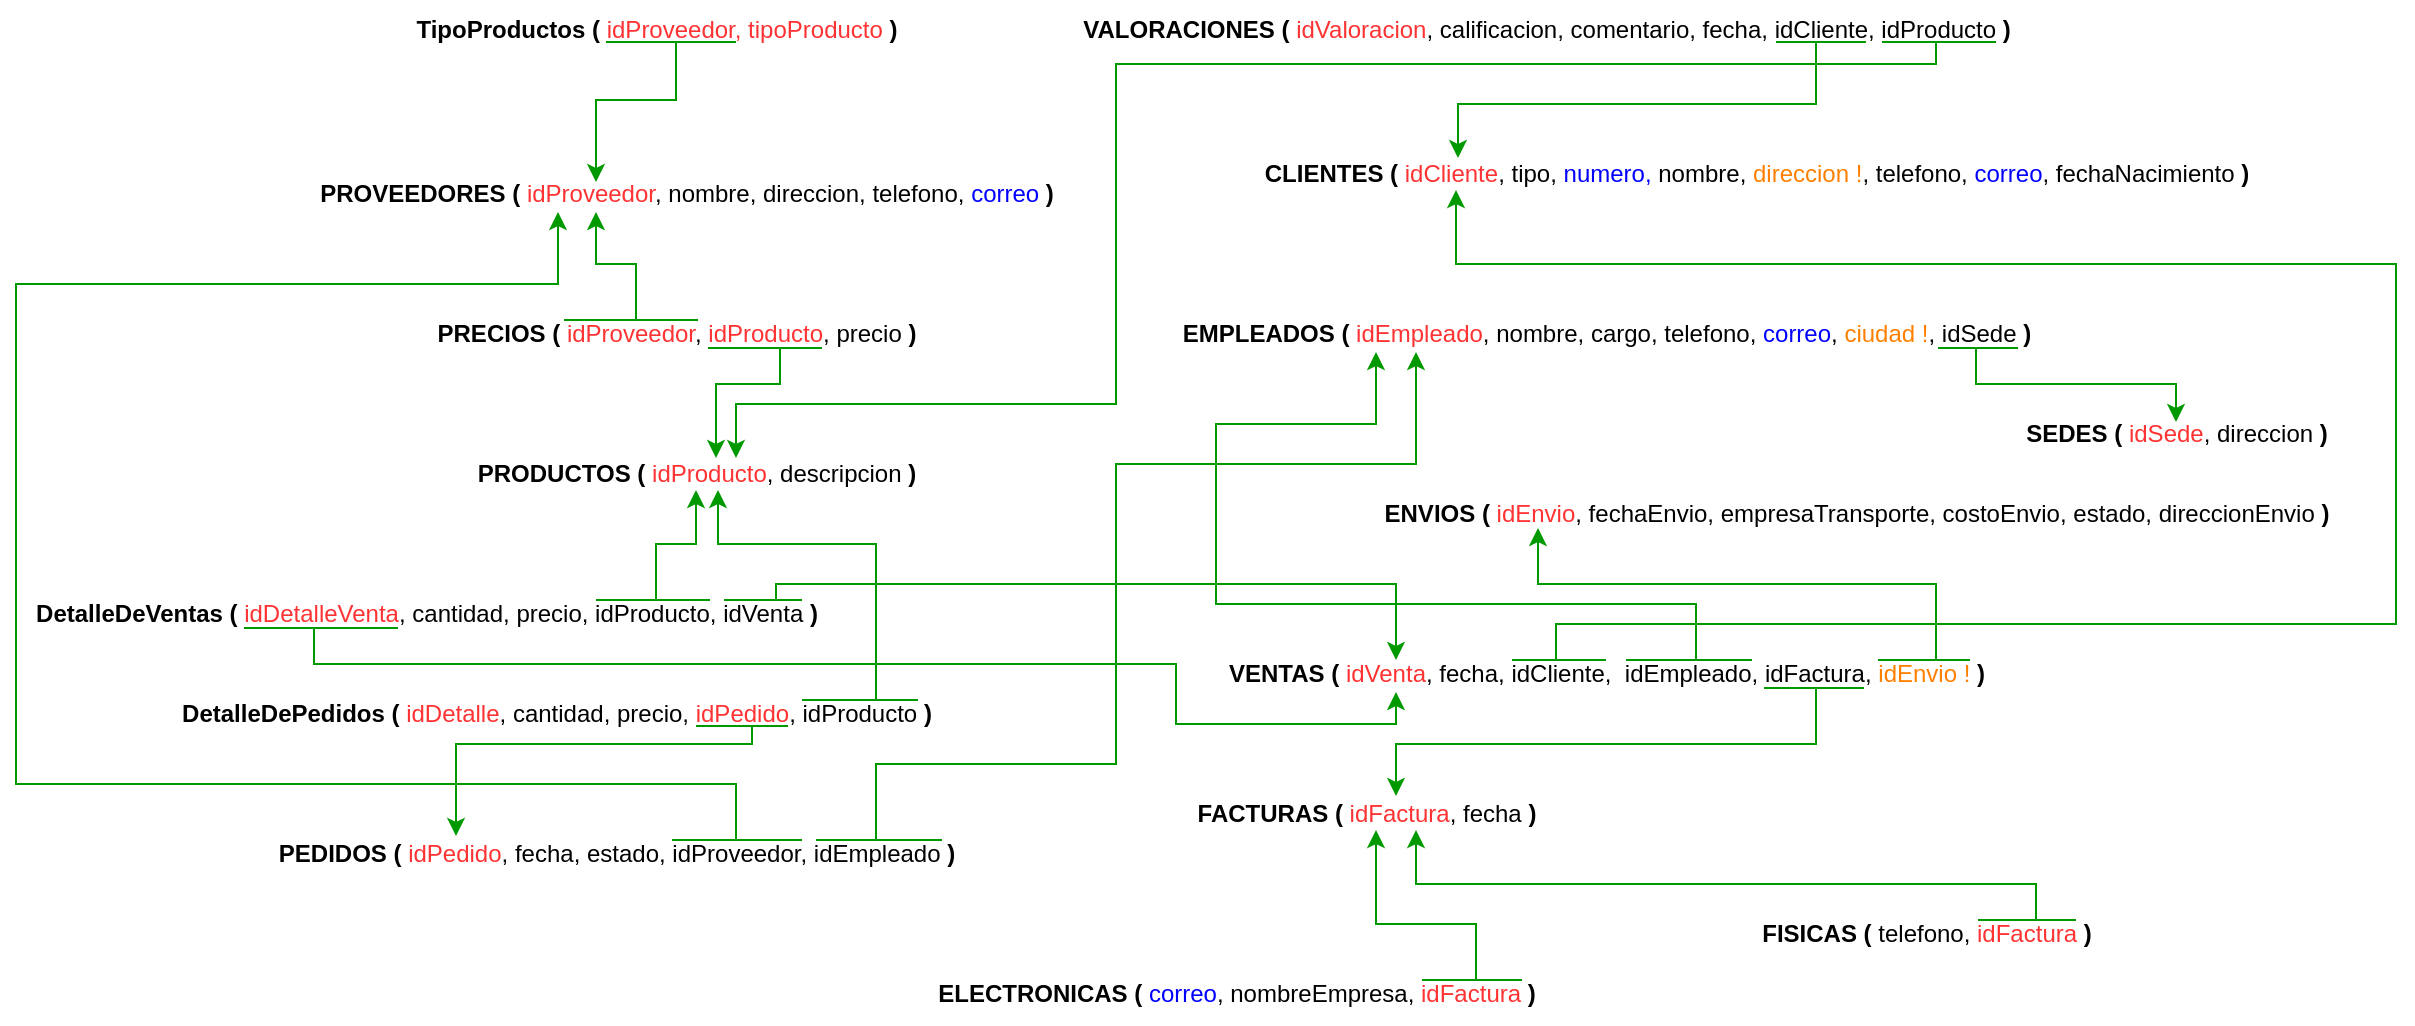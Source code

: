 <mxfile version="26.2.4">
  <diagram name="Page-1" id="vnwVTGdykq9bsmPiDX1v">
    <mxGraphModel dx="2195" dy="786" grid="1" gridSize="10" guides="1" tooltips="1" connect="1" arrows="1" fold="1" page="1" pageScale="1" pageWidth="850" pageHeight="1100" math="0" shadow="0">
      <root>
        <mxCell id="0" />
        <mxCell id="1" parent="0" />
        <mxCell id="ADcO-ZLbUS9zhfLn5ZK5-2" value="&lt;b&gt;PROVEEDORES ( &lt;/b&gt;&lt;font style=&quot;color: rgb(255, 51, 51);&quot;&gt;idProveedor&lt;/font&gt;, nombre, direccion, telefono, &lt;font style=&quot;color: rgb(0, 0, 255);&quot;&gt;correo&lt;/font&gt;&lt;b&gt;&amp;nbsp;)&lt;/b&gt;" style="text;html=1;align=center;verticalAlign=middle;resizable=0;points=[];autosize=1;" parent="1" vertex="1">
          <mxGeometry x="30" y="310" width="390" height="30" as="geometry" />
        </mxCell>
        <mxCell id="ADcO-ZLbUS9zhfLn5ZK5-4" value="&lt;b&gt;PRODUCTOS ( &lt;/b&gt;&lt;font style=&quot;color: rgb(255, 51, 51);&quot;&gt;i&lt;/font&gt;&lt;font style=&quot;color: rgb(255, 51, 51);&quot;&gt;dProducto&lt;/font&gt;, descripcion&lt;b&gt;&amp;nbsp;)&lt;/b&gt;" style="text;html=1;align=center;verticalAlign=middle;resizable=0;points=[];autosize=1;" parent="1" vertex="1">
          <mxGeometry x="110" y="450" width="240" height="30" as="geometry" />
        </mxCell>
        <mxCell id="ADcO-ZLbUS9zhfLn5ZK5-29" style="edgeStyle=orthogonalEdgeStyle;rounded=0;orthogonalLoop=1;jettySize=auto;html=1;strokeColor=#009900;" parent="1" edge="1">
          <mxGeometry relative="1" as="geometry">
            <mxPoint x="240" y="457" as="targetPoint" />
            <mxPoint x="272" y="402" as="sourcePoint" />
            <Array as="points">
              <mxPoint x="272" y="420" />
              <mxPoint x="240" y="420" />
            </Array>
          </mxGeometry>
        </mxCell>
        <mxCell id="ADcO-ZLbUS9zhfLn5ZK5-32" style="edgeStyle=orthogonalEdgeStyle;rounded=0;orthogonalLoop=1;jettySize=auto;html=1;strokeColor=#009900;" parent="1" edge="1">
          <mxGeometry relative="1" as="geometry">
            <mxPoint x="180" y="334" as="targetPoint" />
            <mxPoint x="200" y="388" as="sourcePoint" />
            <Array as="points">
              <mxPoint x="200" y="360" />
              <mxPoint x="180" y="360" />
            </Array>
          </mxGeometry>
        </mxCell>
        <mxCell id="ADcO-ZLbUS9zhfLn5ZK5-5" value="&lt;b&gt;PRECIOS ( &lt;/b&gt;&lt;font style=&quot;color: rgb(255, 51, 51);&quot;&gt;idProveedor&lt;/font&gt;, &lt;font style=&quot;color: rgb(255, 51, 51);&quot;&gt;idProducto&lt;/font&gt;, precio&lt;b&gt;&amp;nbsp;)&lt;/b&gt;" style="text;html=1;align=center;verticalAlign=middle;resizable=0;points=[];autosize=1;" parent="1" vertex="1">
          <mxGeometry x="90" y="380" width="260" height="30" as="geometry" />
        </mxCell>
        <mxCell id="ADcO-ZLbUS9zhfLn5ZK5-38" style="edgeStyle=orthogonalEdgeStyle;rounded=0;orthogonalLoop=1;jettySize=auto;html=1;strokeColor=#009900;" parent="1" edge="1">
          <mxGeometry relative="1" as="geometry">
            <mxPoint x="110" y="646" as="targetPoint" />
            <mxPoint x="258" y="591" as="sourcePoint" />
            <Array as="points">
              <mxPoint x="258" y="600" />
              <mxPoint x="110" y="600" />
            </Array>
          </mxGeometry>
        </mxCell>
        <mxCell id="ADcO-ZLbUS9zhfLn5ZK5-41" style="edgeStyle=orthogonalEdgeStyle;rounded=0;orthogonalLoop=1;jettySize=auto;html=1;strokeColor=#009900;" parent="1" edge="1">
          <mxGeometry relative="1" as="geometry">
            <mxPoint x="241" y="473" as="targetPoint" />
            <mxPoint x="320" y="578" as="sourcePoint" />
            <Array as="points">
              <mxPoint x="320" y="528" />
              <mxPoint x="320" y="500" />
              <mxPoint x="241" y="500" />
            </Array>
          </mxGeometry>
        </mxCell>
        <mxCell id="ADcO-ZLbUS9zhfLn5ZK5-8" value="&lt;b&gt;DetalleDePedidos ( &lt;/b&gt;&lt;font style=&quot;color: rgb(255, 51, 51);&quot;&gt;idDetalle&lt;/font&gt;, cantidad, precio, &lt;font style=&quot;color: rgb(255, 51, 51);&quot;&gt;idPedido&lt;/font&gt;, idProducto&lt;b&gt;&amp;nbsp;)&lt;/b&gt;" style="text;html=1;align=center;verticalAlign=middle;resizable=0;points=[];autosize=1;" parent="1" vertex="1">
          <mxGeometry x="-40" y="570" width="400" height="30" as="geometry" />
        </mxCell>
        <mxCell id="ADcO-ZLbUS9zhfLn5ZK5-43" style="edgeStyle=orthogonalEdgeStyle;rounded=0;orthogonalLoop=1;jettySize=auto;html=1;strokeColor=#009900;" parent="1" edge="1">
          <mxGeometry relative="1" as="geometry">
            <mxPoint x="161" y="334" as="targetPoint" />
            <mxPoint x="250" y="648" as="sourcePoint" />
            <Array as="points">
              <mxPoint x="250" y="620" />
              <mxPoint x="-110" y="620" />
              <mxPoint x="-110" y="370" />
              <mxPoint x="161" y="370" />
            </Array>
          </mxGeometry>
        </mxCell>
        <mxCell id="ADcO-ZLbUS9zhfLn5ZK5-45" style="edgeStyle=orthogonalEdgeStyle;rounded=0;orthogonalLoop=1;jettySize=auto;html=1;strokeColor=#009900;" parent="1" edge="1">
          <mxGeometry relative="1" as="geometry">
            <mxPoint x="590" y="404" as="targetPoint" />
            <mxPoint x="320" y="648" as="sourcePoint" />
            <Array as="points">
              <mxPoint x="320" y="610" />
              <mxPoint x="440" y="610" />
              <mxPoint x="440" y="460" />
              <mxPoint x="590" y="460" />
            </Array>
          </mxGeometry>
        </mxCell>
        <mxCell id="ADcO-ZLbUS9zhfLn5ZK5-9" value="&lt;b&gt;PEDIDOS ( &lt;/b&gt;&lt;font style=&quot;color: rgb(255, 51, 51);&quot;&gt;idPedido&lt;/font&gt;, fecha, estado, idProveedor, idEmpleado&lt;b&gt; )&lt;/b&gt;" style="text;html=1;align=center;verticalAlign=middle;resizable=0;points=[];autosize=1;" parent="1" vertex="1">
          <mxGeometry x="10" y="640" width="360" height="30" as="geometry" />
        </mxCell>
        <mxCell id="ADcO-ZLbUS9zhfLn5ZK5-47" style="edgeStyle=orthogonalEdgeStyle;rounded=0;orthogonalLoop=1;jettySize=auto;html=1;strokeColor=#009900;" parent="1" edge="1">
          <mxGeometry relative="1" as="geometry">
            <mxPoint x="230" y="473" as="targetPoint" />
            <mxPoint x="210" y="528" as="sourcePoint" />
            <Array as="points">
              <mxPoint x="210" y="500" />
              <mxPoint x="230" y="500" />
            </Array>
          </mxGeometry>
        </mxCell>
        <mxCell id="ADcO-ZLbUS9zhfLn5ZK5-51" style="edgeStyle=orthogonalEdgeStyle;rounded=0;orthogonalLoop=1;jettySize=auto;html=1;strokeColor=#009900;" parent="1" edge="1">
          <mxGeometry relative="1" as="geometry">
            <mxPoint x="580" y="558" as="targetPoint" />
            <mxPoint x="270" y="528" as="sourcePoint" />
            <Array as="points">
              <mxPoint x="270" y="520" />
              <mxPoint x="580" y="520" />
            </Array>
          </mxGeometry>
        </mxCell>
        <mxCell id="VMj_ki6ORWQRIXBd5YlC-2" style="edgeStyle=orthogonalEdgeStyle;rounded=0;orthogonalLoop=1;jettySize=auto;html=1;strokeColor=#009900;" edge="1" parent="1">
          <mxGeometry relative="1" as="geometry">
            <mxPoint x="580" y="574" as="targetPoint" />
            <mxPoint x="39" y="542" as="sourcePoint" />
            <Array as="points">
              <mxPoint x="39" y="560" />
              <mxPoint x="470" y="560" />
              <mxPoint x="470" y="590" />
              <mxPoint x="580" y="590" />
            </Array>
          </mxGeometry>
        </mxCell>
        <mxCell id="ADcO-ZLbUS9zhfLn5ZK5-10" value="&lt;b&gt;DetalleDeVentas ( &lt;/b&gt;&lt;font style=&quot;color: rgb(255, 51, 51);&quot;&gt;idDetalleVenta&lt;/font&gt;, cantidad, precio, idProducto, idVenta&lt;b&gt;&amp;nbsp;)&lt;/b&gt;" style="text;html=1;align=center;verticalAlign=middle;resizable=0;points=[];autosize=1;" parent="1" vertex="1">
          <mxGeometry x="-110" y="520" width="410" height="30" as="geometry" />
        </mxCell>
        <mxCell id="ADcO-ZLbUS9zhfLn5ZK5-52" style="edgeStyle=orthogonalEdgeStyle;rounded=0;orthogonalLoop=1;jettySize=auto;html=1;strokeColor=#009900;" parent="1" edge="1">
          <mxGeometry relative="1" as="geometry">
            <mxPoint x="610" y="323" as="targetPoint" />
            <mxPoint x="660" y="558" as="sourcePoint" />
            <Array as="points">
              <mxPoint x="660" y="540" />
              <mxPoint x="1080" y="540" />
              <mxPoint x="1080" y="360" />
              <mxPoint x="610" y="360" />
            </Array>
          </mxGeometry>
        </mxCell>
        <mxCell id="ADcO-ZLbUS9zhfLn5ZK5-55" style="edgeStyle=orthogonalEdgeStyle;rounded=0;orthogonalLoop=1;jettySize=auto;html=1;strokeColor=#009900;" parent="1" edge="1">
          <mxGeometry relative="1" as="geometry">
            <mxPoint x="570" y="404" as="targetPoint" />
            <mxPoint x="730" y="558" as="sourcePoint" />
            <Array as="points">
              <mxPoint x="730" y="530" />
              <mxPoint x="490" y="530" />
              <mxPoint x="490" y="440" />
              <mxPoint x="570" y="440" />
            </Array>
          </mxGeometry>
        </mxCell>
        <mxCell id="ADcO-ZLbUS9zhfLn5ZK5-56" style="edgeStyle=orthogonalEdgeStyle;rounded=0;orthogonalLoop=1;jettySize=auto;html=1;strokeColor=#009900;" parent="1" edge="1">
          <mxGeometry relative="1" as="geometry">
            <mxPoint x="580" y="626" as="targetPoint" />
            <mxPoint x="790" y="572" as="sourcePoint" />
            <Array as="points">
              <mxPoint x="790" y="600" />
              <mxPoint x="580" y="600" />
            </Array>
          </mxGeometry>
        </mxCell>
        <mxCell id="ADcO-ZLbUS9zhfLn5ZK5-58" style="edgeStyle=orthogonalEdgeStyle;rounded=0;orthogonalLoop=1;jettySize=auto;html=1;strokeColor=#009900;" parent="1" edge="1">
          <mxGeometry relative="1" as="geometry">
            <mxPoint x="651" y="492" as="targetPoint" />
            <mxPoint x="850" y="558" as="sourcePoint" />
            <Array as="points">
              <mxPoint x="850" y="520" />
              <mxPoint x="651" y="520" />
            </Array>
          </mxGeometry>
        </mxCell>
        <mxCell id="ADcO-ZLbUS9zhfLn5ZK5-12" value="&lt;b&gt;VENTAS (&lt;font style=&quot;color: rgb(255, 51, 51);&quot;&gt; &lt;/font&gt;&lt;/b&gt;&lt;font style=&quot;color: rgb(255, 51, 51);&quot;&gt;idVenta&lt;/font&gt;, fecha, idCliente,&amp;nbsp;&lt;b&gt;&amp;nbsp;&lt;/b&gt;idEmpleado, idFactura,&lt;font style=&quot;color: rgb(255, 128, 0);&quot;&gt; idEnvio !&amp;nbsp;&lt;/font&gt;&lt;b&gt;)&lt;/b&gt;" style="text;html=1;align=center;verticalAlign=middle;resizable=0;points=[];autosize=1;" parent="1" vertex="1">
          <mxGeometry x="485" y="550" width="400" height="30" as="geometry" />
        </mxCell>
        <mxCell id="ADcO-ZLbUS9zhfLn5ZK5-13" value="&lt;b&gt;CLIENTES ( &lt;/b&gt;&lt;font style=&quot;color: rgb(255, 51, 51);&quot;&gt;idCliente&lt;/font&gt;, tipo, &lt;font style=&quot;color: rgb(0, 0, 255);&quot;&gt;numero,&amp;nbsp;&lt;/font&gt;nombre, &lt;font style=&quot;color: rgb(255, 128, 0);&quot;&gt;direccion !&lt;/font&gt;, telefono, &lt;font style=&quot;color: rgb(0, 0, 255);&quot;&gt;correo&lt;/font&gt;, fechaNacimiento&lt;b&gt;&amp;nbsp;)&lt;/b&gt;" style="text;html=1;align=center;verticalAlign=middle;resizable=0;points=[];autosize=1;" parent="1" vertex="1">
          <mxGeometry x="500" y="300" width="520" height="30" as="geometry" />
        </mxCell>
        <mxCell id="ADcO-ZLbUS9zhfLn5ZK5-14" value="&lt;b&gt;ENVIOS ( &lt;/b&gt;&lt;font style=&quot;color: rgb(255, 51, 51);&quot;&gt;idEnvio&lt;/font&gt;, fechaEnvio, empresaTransporte, costoEnvio, estado, direccionEnvio&lt;b&gt;&amp;nbsp;)&lt;/b&gt;" style="text;html=1;align=center;verticalAlign=middle;resizable=0;points=[];autosize=1;" parent="1" vertex="1">
          <mxGeometry x="560" y="470" width="500" height="30" as="geometry" />
        </mxCell>
        <mxCell id="ADcO-ZLbUS9zhfLn5ZK5-16" value="&lt;b&gt;FACTURAS ( &lt;/b&gt;&lt;font style=&quot;color: rgb(255, 51, 51);&quot;&gt;idFactura&lt;/font&gt;, fecha&lt;b&gt;&amp;nbsp;)&lt;/b&gt;" style="text;html=1;align=center;verticalAlign=middle;resizable=0;points=[];autosize=1;strokeColor=none;fillColor=none;" parent="1" vertex="1">
          <mxGeometry x="470" y="620" width="190" height="30" as="geometry" />
        </mxCell>
        <mxCell id="ADcO-ZLbUS9zhfLn5ZK5-62" style="edgeStyle=orthogonalEdgeStyle;rounded=0;orthogonalLoop=1;jettySize=auto;html=1;strokeColor=#009900;" parent="1" edge="1">
          <mxGeometry relative="1" as="geometry">
            <mxPoint x="570" y="643" as="targetPoint" />
            <mxPoint x="620" y="718" as="sourcePoint" />
            <Array as="points">
              <mxPoint x="620" y="690" />
              <mxPoint x="570" y="690" />
            </Array>
          </mxGeometry>
        </mxCell>
        <mxCell id="ADcO-ZLbUS9zhfLn5ZK5-17" value="&lt;b&gt;ELECTRONICAS ( &lt;/b&gt;&lt;font style=&quot;color: rgb(0, 0, 255);&quot;&gt;correo&lt;/font&gt;, nombreEmpresa, &lt;font style=&quot;color: rgb(255, 51, 51);&quot;&gt;idFactura&lt;/font&gt;&lt;b&gt;&lt;font style=&quot;color: rgb(255, 51, 51);&quot;&gt; &lt;/font&gt;)&lt;/b&gt;" style="text;html=1;align=center;verticalAlign=middle;resizable=0;points=[];autosize=1;strokeColor=none;fillColor=none;" parent="1" vertex="1">
          <mxGeometry x="340" y="710" width="320" height="30" as="geometry" />
        </mxCell>
        <mxCell id="ADcO-ZLbUS9zhfLn5ZK5-60" style="edgeStyle=orthogonalEdgeStyle;rounded=0;orthogonalLoop=1;jettySize=auto;html=1;strokeColor=#009900;" parent="1" edge="1">
          <mxGeometry relative="1" as="geometry">
            <mxPoint x="590" y="643" as="targetPoint" />
            <mxPoint x="900" y="688" as="sourcePoint" />
            <Array as="points">
              <mxPoint x="900" y="670" />
              <mxPoint x="590" y="670" />
              <mxPoint x="590" y="644" />
            </Array>
          </mxGeometry>
        </mxCell>
        <mxCell id="ADcO-ZLbUS9zhfLn5ZK5-18" value="&lt;b&gt;FISICAS ( &lt;/b&gt;telefono, &lt;font style=&quot;color: rgb(255, 51, 51);&quot;&gt;idFactura&lt;/font&gt;&lt;b&gt;&amp;nbsp;)&lt;/b&gt;" style="text;html=1;align=center;verticalAlign=middle;resizable=0;points=[];autosize=1;strokeColor=none;fillColor=none;" parent="1" vertex="1">
          <mxGeometry x="750" y="680" width="190" height="30" as="geometry" />
        </mxCell>
        <mxCell id="ADcO-ZLbUS9zhfLn5ZK5-69" style="edgeStyle=orthogonalEdgeStyle;rounded=0;orthogonalLoop=1;jettySize=auto;html=1;strokeColor=#009900;" parent="1" edge="1">
          <mxGeometry relative="1" as="geometry">
            <mxPoint x="250.0" y="457" as="targetPoint" />
            <mxPoint x="850" y="249" as="sourcePoint" />
            <Array as="points">
              <mxPoint x="850" y="260" />
              <mxPoint x="440" y="260" />
              <mxPoint x="440" y="430" />
              <mxPoint x="250" y="430" />
            </Array>
          </mxGeometry>
        </mxCell>
        <mxCell id="ADcO-ZLbUS9zhfLn5ZK5-70" style="edgeStyle=orthogonalEdgeStyle;rounded=0;orthogonalLoop=1;jettySize=auto;html=1;strokeColor=#009900;" parent="1" edge="1">
          <mxGeometry relative="1" as="geometry">
            <mxPoint x="611" y="307" as="targetPoint" />
            <mxPoint x="790" y="249" as="sourcePoint" />
            <Array as="points">
              <mxPoint x="790" y="280" />
              <mxPoint x="611" y="280" />
              <mxPoint x="611" y="290" />
            </Array>
          </mxGeometry>
        </mxCell>
        <mxCell id="ADcO-ZLbUS9zhfLn5ZK5-19" value="&lt;b&gt;VALORACIONES ( &lt;/b&gt;&lt;font style=&quot;color: rgb(255, 51, 51);&quot;&gt;idValoracion&lt;/font&gt;, calificacion, comentario, fecha, idCliente, idProducto&lt;b&gt;&amp;nbsp;)&lt;/b&gt;" style="text;html=1;align=center;verticalAlign=middle;resizable=0;points=[];autosize=1;" parent="1" vertex="1">
          <mxGeometry x="410" y="228" width="490" height="30" as="geometry" />
        </mxCell>
        <mxCell id="ADcO-ZLbUS9zhfLn5ZK5-66" style="edgeStyle=orthogonalEdgeStyle;rounded=0;orthogonalLoop=1;jettySize=auto;html=1;strokeColor=#009900;" parent="1" edge="1">
          <mxGeometry relative="1" as="geometry">
            <mxPoint x="970" y="439" as="targetPoint" />
            <mxPoint x="870" y="402" as="sourcePoint" />
            <Array as="points">
              <mxPoint x="870" y="420" />
              <mxPoint x="970" y="420" />
            </Array>
          </mxGeometry>
        </mxCell>
        <mxCell id="ADcO-ZLbUS9zhfLn5ZK5-20" value="&lt;b&gt;EMPLEADOS ( &lt;/b&gt;&lt;font style=&quot;color: rgb(255, 51, 51);&quot;&gt;idEmpleado&lt;/font&gt;, nombre, cargo, telefono, &lt;font style=&quot;color: rgb(0, 0, 255);&quot;&gt;correo&lt;/font&gt;, &lt;font style=&quot;color: rgb(255, 128, 0);&quot;&gt;ciudad !&lt;/font&gt;, &lt;font style=&quot;color: rgb(0, 0, 0);&quot;&gt;idSede&lt;/font&gt;&amp;nbsp;&lt;b&gt;)&lt;/b&gt;" style="text;html=1;align=center;verticalAlign=middle;resizable=0;points=[];autosize=1;" parent="1" vertex="1">
          <mxGeometry x="460" y="380" width="450" height="30" as="geometry" />
        </mxCell>
        <mxCell id="ADcO-ZLbUS9zhfLn5ZK5-22" value="&lt;b&gt;SEDES ( &lt;/b&gt;&lt;font style=&quot;color: rgb(255, 51, 51);&quot;&gt;idSede&lt;/font&gt;, direccion&lt;b&gt; )&lt;/b&gt;" style="text;html=1;align=center;verticalAlign=middle;resizable=0;points=[];autosize=1;strokeColor=none;fillColor=none;" parent="1" vertex="1">
          <mxGeometry x="885" y="430" width="170" height="30" as="geometry" />
        </mxCell>
        <mxCell id="ADcO-ZLbUS9zhfLn5ZK5-36" style="edgeStyle=orthogonalEdgeStyle;rounded=0;orthogonalLoop=1;jettySize=auto;html=1;strokeColor=#009900;" parent="1" edge="1">
          <mxGeometry relative="1" as="geometry">
            <mxPoint x="180" y="319" as="targetPoint" />
            <mxPoint x="220" y="249" as="sourcePoint" />
            <Array as="points">
              <mxPoint x="220" y="278" />
              <mxPoint x="180" y="278" />
            </Array>
          </mxGeometry>
        </mxCell>
        <mxCell id="ADcO-ZLbUS9zhfLn5ZK5-23" value="&lt;b&gt;TipoProductos ( &lt;/b&gt;&lt;font style=&quot;color: rgb(255, 51, 51);&quot;&gt;idProveedor, tipoProducto&lt;/font&gt;&lt;b&gt;&lt;font style=&quot;color: rgb(255, 51, 51);&quot;&gt;&amp;nbsp;&lt;/font&gt;)&lt;/b&gt;" style="text;html=1;align=center;verticalAlign=middle;resizable=0;points=[];autosize=1;" parent="1" vertex="1">
          <mxGeometry x="80" y="228" width="260" height="30" as="geometry" />
        </mxCell>
        <mxCell id="ADcO-ZLbUS9zhfLn5ZK5-24" value="" style="endArrow=none;html=1;rounded=0;strokeColor=#009900;" parent="1" edge="1">
          <mxGeometry width="50" height="50" relative="1" as="geometry">
            <mxPoint x="164" y="388" as="sourcePoint" />
            <mxPoint x="231" y="388" as="targetPoint" />
          </mxGeometry>
        </mxCell>
        <mxCell id="ADcO-ZLbUS9zhfLn5ZK5-25" value="" style="endArrow=none;html=1;rounded=0;strokeColor=#009900;" parent="1" edge="1">
          <mxGeometry width="50" height="50" relative="1" as="geometry">
            <mxPoint x="236" y="402" as="sourcePoint" />
            <mxPoint x="293" y="402" as="targetPoint" />
          </mxGeometry>
        </mxCell>
        <mxCell id="ADcO-ZLbUS9zhfLn5ZK5-33" value="" style="endArrow=none;html=1;rounded=0;strokeColor=#009900;" parent="1" edge="1">
          <mxGeometry width="50" height="50" relative="1" as="geometry">
            <mxPoint x="185" y="249" as="sourcePoint" />
            <mxPoint x="250" y="249" as="targetPoint" />
          </mxGeometry>
        </mxCell>
        <mxCell id="ADcO-ZLbUS9zhfLn5ZK5-37" value="" style="endArrow=none;html=1;rounded=0;strokeColor=#009900;" parent="1" edge="1">
          <mxGeometry width="50" height="50" relative="1" as="geometry">
            <mxPoint x="230" y="591" as="sourcePoint" />
            <mxPoint x="276" y="591" as="targetPoint" />
          </mxGeometry>
        </mxCell>
        <mxCell id="ADcO-ZLbUS9zhfLn5ZK5-40" value="" style="endArrow=none;html=1;rounded=0;strokeColor=#009900;" parent="1" edge="1">
          <mxGeometry width="50" height="50" relative="1" as="geometry">
            <mxPoint x="283" y="578" as="sourcePoint" />
            <mxPoint x="341" y="578" as="targetPoint" />
          </mxGeometry>
        </mxCell>
        <mxCell id="ADcO-ZLbUS9zhfLn5ZK5-42" value="" style="endArrow=none;html=1;rounded=0;strokeColor=#009900;" parent="1" edge="1">
          <mxGeometry width="50" height="50" relative="1" as="geometry">
            <mxPoint x="218" y="648" as="sourcePoint" />
            <mxPoint x="283" y="648" as="targetPoint" />
          </mxGeometry>
        </mxCell>
        <mxCell id="ADcO-ZLbUS9zhfLn5ZK5-44" value="" style="endArrow=none;html=1;rounded=0;strokeColor=#009900;" parent="1" edge="1">
          <mxGeometry width="50" height="50" relative="1" as="geometry">
            <mxPoint x="290" y="648" as="sourcePoint" />
            <mxPoint x="353" y="648" as="targetPoint" />
          </mxGeometry>
        </mxCell>
        <mxCell id="ADcO-ZLbUS9zhfLn5ZK5-48" value="" style="endArrow=none;html=1;rounded=0;strokeColor=#009900;" parent="1" edge="1">
          <mxGeometry width="50" height="50" relative="1" as="geometry">
            <mxPoint x="180" y="528" as="sourcePoint" />
            <mxPoint x="237" y="528" as="targetPoint" />
          </mxGeometry>
        </mxCell>
        <mxCell id="ADcO-ZLbUS9zhfLn5ZK5-49" value="" style="endArrow=none;html=1;rounded=0;strokeColor=#009900;" parent="1" edge="1">
          <mxGeometry width="50" height="50" relative="1" as="geometry">
            <mxPoint x="244" y="528" as="sourcePoint" />
            <mxPoint x="283" y="528" as="targetPoint" />
          </mxGeometry>
        </mxCell>
        <mxCell id="ADcO-ZLbUS9zhfLn5ZK5-53" value="" style="endArrow=none;html=1;rounded=0;strokeColor=#009900;" parent="1" edge="1">
          <mxGeometry width="50" height="50" relative="1" as="geometry">
            <mxPoint x="638" y="558" as="sourcePoint" />
            <mxPoint x="685" y="558" as="targetPoint" />
          </mxGeometry>
        </mxCell>
        <mxCell id="ADcO-ZLbUS9zhfLn5ZK5-54" value="" style="endArrow=none;html=1;rounded=0;strokeColor=#009900;" parent="1" edge="1">
          <mxGeometry width="50" height="50" relative="1" as="geometry">
            <mxPoint x="695" y="558" as="sourcePoint" />
            <mxPoint x="758" y="558" as="targetPoint" />
          </mxGeometry>
        </mxCell>
        <mxCell id="ADcO-ZLbUS9zhfLn5ZK5-57" value="" style="endArrow=none;html=1;rounded=0;strokeColor=#009900;" parent="1" edge="1">
          <mxGeometry width="50" height="50" relative="1" as="geometry">
            <mxPoint x="764" y="572" as="sourcePoint" />
            <mxPoint x="814" y="572" as="targetPoint" />
          </mxGeometry>
        </mxCell>
        <mxCell id="ADcO-ZLbUS9zhfLn5ZK5-59" value="" style="endArrow=none;html=1;rounded=0;strokeColor=#009900;" parent="1" edge="1">
          <mxGeometry width="50" height="50" relative="1" as="geometry">
            <mxPoint x="821" y="558" as="sourcePoint" />
            <mxPoint x="867" y="558" as="targetPoint" />
          </mxGeometry>
        </mxCell>
        <mxCell id="ADcO-ZLbUS9zhfLn5ZK5-61" value="" style="endArrow=none;html=1;rounded=0;strokeColor=#009900;" parent="1" edge="1">
          <mxGeometry width="50" height="50" relative="1" as="geometry">
            <mxPoint x="871" y="688" as="sourcePoint" />
            <mxPoint x="920" y="688" as="targetPoint" />
          </mxGeometry>
        </mxCell>
        <mxCell id="ADcO-ZLbUS9zhfLn5ZK5-63" value="" style="endArrow=none;html=1;rounded=0;strokeColor=#009900;" parent="1" edge="1">
          <mxGeometry width="50" height="50" relative="1" as="geometry">
            <mxPoint x="593" y="718" as="sourcePoint" />
            <mxPoint x="643" y="718" as="targetPoint" />
          </mxGeometry>
        </mxCell>
        <mxCell id="ADcO-ZLbUS9zhfLn5ZK5-67" value="" style="endArrow=none;html=1;rounded=0;strokeColor=#009900;" parent="1" edge="1">
          <mxGeometry width="50" height="50" relative="1" as="geometry">
            <mxPoint x="851" y="402" as="sourcePoint" />
            <mxPoint x="891" y="402" as="targetPoint" />
          </mxGeometry>
        </mxCell>
        <mxCell id="ADcO-ZLbUS9zhfLn5ZK5-68" value="" style="endArrow=none;html=1;rounded=0;strokeColor=#009900;" parent="1" edge="1">
          <mxGeometry width="50" height="50" relative="1" as="geometry">
            <mxPoint x="823" y="249" as="sourcePoint" />
            <mxPoint x="880" y="249" as="targetPoint" />
          </mxGeometry>
        </mxCell>
        <mxCell id="ADcO-ZLbUS9zhfLn5ZK5-71" value="" style="endArrow=none;html=1;rounded=0;strokeColor=#009900;" parent="1" edge="1">
          <mxGeometry width="50" height="50" relative="1" as="geometry">
            <mxPoint x="770" y="249" as="sourcePoint" />
            <mxPoint x="815" y="249" as="targetPoint" />
          </mxGeometry>
        </mxCell>
        <mxCell id="VMj_ki6ORWQRIXBd5YlC-1" value="" style="endArrow=none;html=1;rounded=0;strokeColor=#009900;" edge="1" parent="1">
          <mxGeometry width="50" height="50" relative="1" as="geometry">
            <mxPoint x="4" y="542" as="sourcePoint" />
            <mxPoint x="81" y="542" as="targetPoint" />
          </mxGeometry>
        </mxCell>
      </root>
    </mxGraphModel>
  </diagram>
</mxfile>
